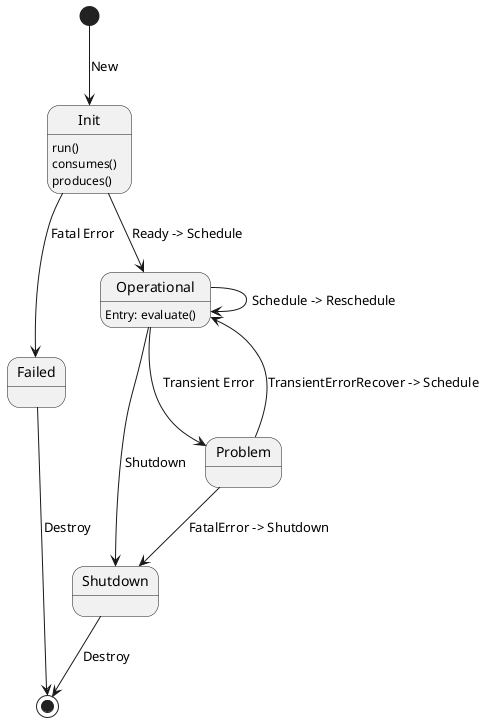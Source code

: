 @startuml
skinparam shadowing false

state Init {
    Init : run()
    Init : consumes()
    Init : produces()
}

state Failed {
}

state Shutdown {

}

state Operational {
    Operational : Entry: evaluate()
}

state Problem {
}

[*] --> Init : New
Init --> Failed : Fatal Error
Init --> Operational : Ready -> Schedule
Operational --> Operational : Schedule -> Reschedule
Operational --> Problem : Transient Error
Operational --> Shutdown : Shutdown
Problem --> Operational : TransientErrorRecover -> Schedule
Problem --> Shutdown : FatalError -> Shutdown

Shutdown --> [*] : Destroy
Failed --> [*] : Destroy


@enduml